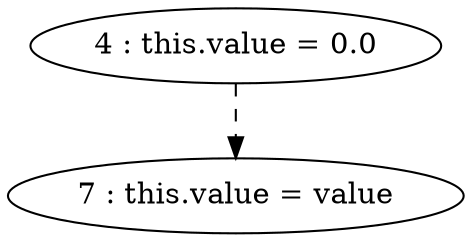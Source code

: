 digraph G {
"4 : this.value = 0.0"
"4 : this.value = 0.0" -> "7 : this.value = value" [style=dashed]
"7 : this.value = value"
}